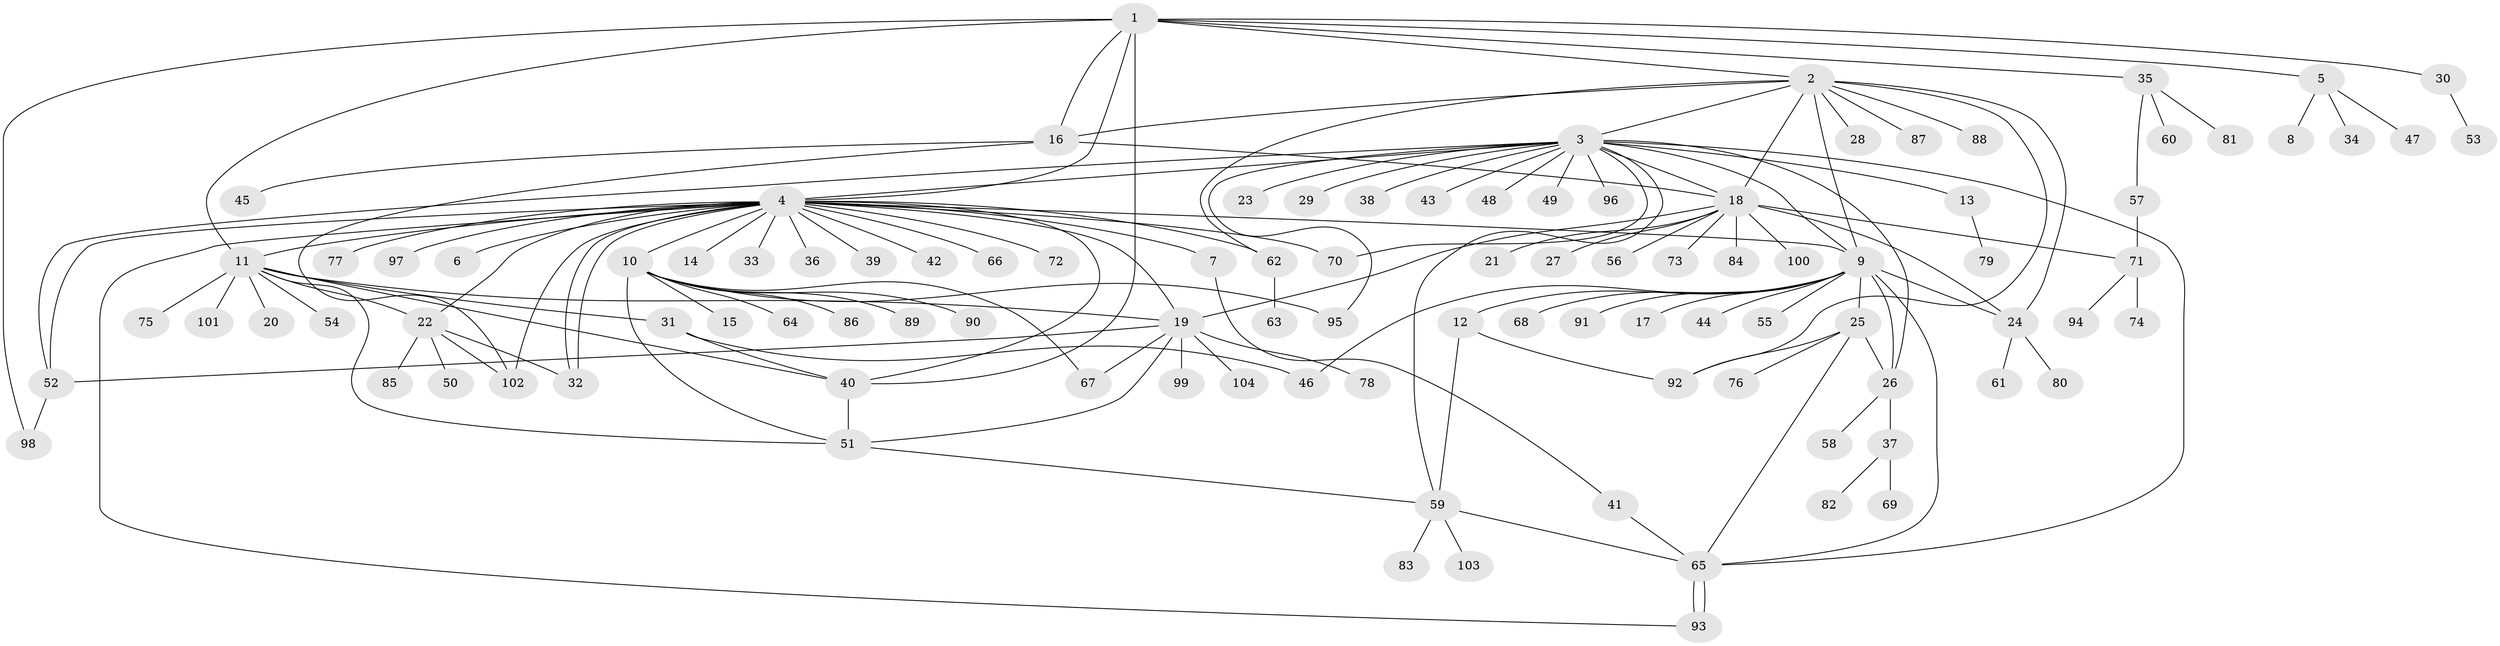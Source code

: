 // Generated by graph-tools (version 1.1) at 2025/47/03/09/25 04:47:02]
// undirected, 104 vertices, 146 edges
graph export_dot {
graph [start="1"]
  node [color=gray90,style=filled];
  1;
  2;
  3;
  4;
  5;
  6;
  7;
  8;
  9;
  10;
  11;
  12;
  13;
  14;
  15;
  16;
  17;
  18;
  19;
  20;
  21;
  22;
  23;
  24;
  25;
  26;
  27;
  28;
  29;
  30;
  31;
  32;
  33;
  34;
  35;
  36;
  37;
  38;
  39;
  40;
  41;
  42;
  43;
  44;
  45;
  46;
  47;
  48;
  49;
  50;
  51;
  52;
  53;
  54;
  55;
  56;
  57;
  58;
  59;
  60;
  61;
  62;
  63;
  64;
  65;
  66;
  67;
  68;
  69;
  70;
  71;
  72;
  73;
  74;
  75;
  76;
  77;
  78;
  79;
  80;
  81;
  82;
  83;
  84;
  85;
  86;
  87;
  88;
  89;
  90;
  91;
  92;
  93;
  94;
  95;
  96;
  97;
  98;
  99;
  100;
  101;
  102;
  103;
  104;
  1 -- 2;
  1 -- 4;
  1 -- 5;
  1 -- 11;
  1 -- 16;
  1 -- 30;
  1 -- 35;
  1 -- 40;
  1 -- 98;
  2 -- 3;
  2 -- 9;
  2 -- 16;
  2 -- 18;
  2 -- 24;
  2 -- 28;
  2 -- 62;
  2 -- 87;
  2 -- 88;
  2 -- 92;
  3 -- 4;
  3 -- 9;
  3 -- 13;
  3 -- 18;
  3 -- 23;
  3 -- 26;
  3 -- 29;
  3 -- 38;
  3 -- 43;
  3 -- 48;
  3 -- 49;
  3 -- 52;
  3 -- 59;
  3 -- 65;
  3 -- 70;
  3 -- 95;
  3 -- 96;
  4 -- 6;
  4 -- 7;
  4 -- 9;
  4 -- 10;
  4 -- 11;
  4 -- 14;
  4 -- 19;
  4 -- 22;
  4 -- 32;
  4 -- 32;
  4 -- 33;
  4 -- 36;
  4 -- 39;
  4 -- 40;
  4 -- 42;
  4 -- 52;
  4 -- 62;
  4 -- 66;
  4 -- 70;
  4 -- 72;
  4 -- 77;
  4 -- 93;
  4 -- 97;
  4 -- 102;
  5 -- 8;
  5 -- 34;
  5 -- 47;
  7 -- 41;
  9 -- 12;
  9 -- 17;
  9 -- 24;
  9 -- 25;
  9 -- 26;
  9 -- 44;
  9 -- 46;
  9 -- 55;
  9 -- 65;
  9 -- 68;
  9 -- 91;
  10 -- 15;
  10 -- 51;
  10 -- 64;
  10 -- 67;
  10 -- 86;
  10 -- 89;
  10 -- 90;
  10 -- 95;
  11 -- 19;
  11 -- 20;
  11 -- 22;
  11 -- 31;
  11 -- 40;
  11 -- 51;
  11 -- 54;
  11 -- 75;
  11 -- 101;
  12 -- 59;
  12 -- 92;
  13 -- 79;
  16 -- 18;
  16 -- 45;
  16 -- 102;
  18 -- 19;
  18 -- 21;
  18 -- 24;
  18 -- 27;
  18 -- 56;
  18 -- 71;
  18 -- 73;
  18 -- 84;
  18 -- 100;
  19 -- 51;
  19 -- 52;
  19 -- 67;
  19 -- 78;
  19 -- 99;
  19 -- 104;
  22 -- 32;
  22 -- 50;
  22 -- 85;
  22 -- 102;
  24 -- 61;
  24 -- 80;
  25 -- 26;
  25 -- 65;
  25 -- 76;
  25 -- 92;
  26 -- 37;
  26 -- 58;
  30 -- 53;
  31 -- 40;
  31 -- 46;
  35 -- 57;
  35 -- 60;
  35 -- 81;
  37 -- 69;
  37 -- 82;
  40 -- 51;
  41 -- 65;
  51 -- 59;
  52 -- 98;
  57 -- 71;
  59 -- 65;
  59 -- 83;
  59 -- 103;
  62 -- 63;
  65 -- 93;
  65 -- 93;
  71 -- 74;
  71 -- 94;
}
